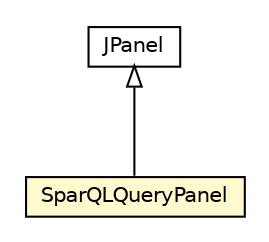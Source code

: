 #!/usr/local/bin/dot
#
# Class diagram 
# Generated by UMLGraph version 5.1 (http://www.umlgraph.org/)
#

digraph G {
	edge [fontname="Helvetica",fontsize=10,labelfontname="Helvetica",labelfontsize=10];
	node [fontname="Helvetica",fontsize=10,shape=plaintext];
	nodesep=0.25;
	ranksep=0.5;
	// org.universAAL.tools.SparQLQueryPanel
	c9059657 [label=<<table title="org.universAAL.tools.SparQLQueryPanel" border="0" cellborder="1" cellspacing="0" cellpadding="2" port="p" bgcolor="lemonChiffon" href="./SparQLQueryPanel.html">
		<tr><td><table border="0" cellspacing="0" cellpadding="1">
<tr><td align="center" balign="center"> SparQLQueryPanel </td></tr>
		</table></td></tr>
		</table>>, fontname="Helvetica", fontcolor="black", fontsize=10.0];
	//org.universAAL.tools.SparQLQueryPanel extends javax.swing.JPanel
	c9059905:p -> c9059657:p [dir=back,arrowtail=empty];
	// javax.swing.JPanel
	c9059905 [label=<<table title="javax.swing.JPanel" border="0" cellborder="1" cellspacing="0" cellpadding="2" port="p" href="http://java.sun.com/j2se/1.4.2/docs/api/javax/swing/JPanel.html">
		<tr><td><table border="0" cellspacing="0" cellpadding="1">
<tr><td align="center" balign="center"> JPanel </td></tr>
		</table></td></tr>
		</table>>, fontname="Helvetica", fontcolor="black", fontsize=10.0];
}

